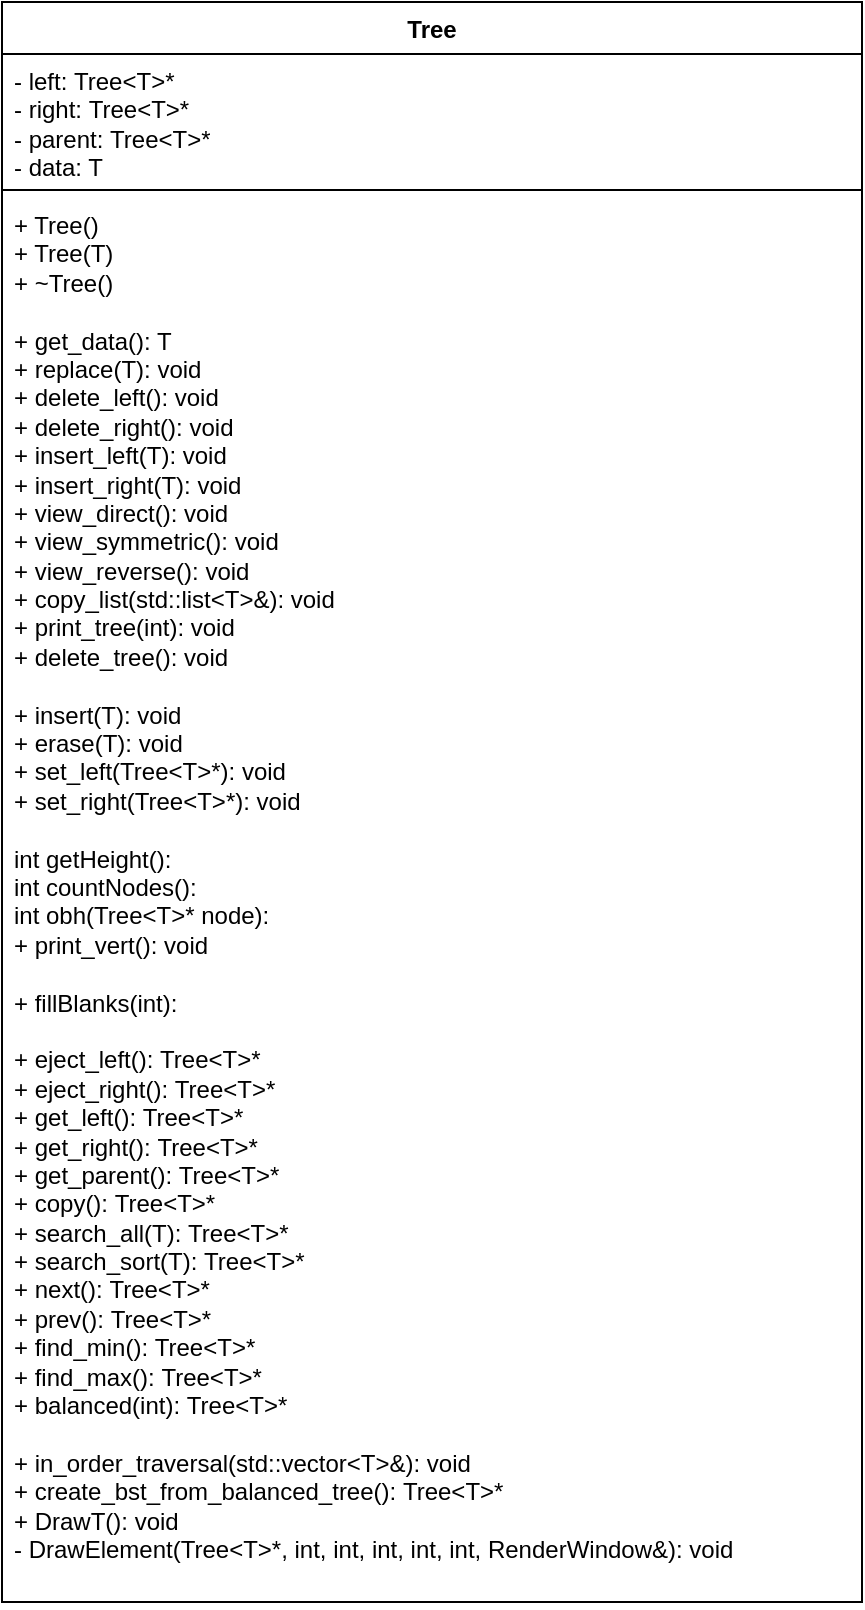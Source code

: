 <mxfile version="24.2.5" type="device">
  <diagram name="Страница — 1" id="s4mWriT41Jr-JxMLOOjL">
    <mxGraphModel dx="712" dy="835" grid="1" gridSize="10" guides="1" tooltips="1" connect="1" arrows="1" fold="1" page="1" pageScale="1" pageWidth="827" pageHeight="1169" math="0" shadow="0">
      <root>
        <mxCell id="0" />
        <mxCell id="1" parent="0" />
        <mxCell id="FIvrHqPwgJ9G6CmQn5tY-2" value="Tree" style="swimlane;fontStyle=1;align=center;verticalAlign=top;childLayout=stackLayout;horizontal=1;startSize=26;horizontalStack=0;resizeParent=1;resizeParentMax=0;resizeLast=0;collapsible=1;marginBottom=0;whiteSpace=wrap;html=1;" vertex="1" parent="1">
          <mxGeometry x="120" y="330" width="430" height="800" as="geometry" />
        </mxCell>
        <mxCell id="FIvrHqPwgJ9G6CmQn5tY-3" value="- left:&amp;nbsp;Tree&amp;lt;T&amp;gt;*&lt;div&gt;- right:&amp;nbsp;Tree&amp;lt;T&amp;gt;*&lt;/div&gt;&lt;div&gt;- parent:&amp;nbsp;Tree&amp;lt;T&amp;gt;*&lt;/div&gt;&lt;div&gt;- data: T&lt;/div&gt;" style="text;strokeColor=none;fillColor=none;align=left;verticalAlign=top;spacingLeft=4;spacingRight=4;overflow=hidden;rotatable=0;points=[[0,0.5],[1,0.5]];portConstraint=eastwest;whiteSpace=wrap;html=1;" vertex="1" parent="FIvrHqPwgJ9G6CmQn5tY-2">
          <mxGeometry y="26" width="430" height="64" as="geometry" />
        </mxCell>
        <mxCell id="FIvrHqPwgJ9G6CmQn5tY-4" value="" style="line;strokeWidth=1;fillColor=none;align=left;verticalAlign=middle;spacingTop=-1;spacingLeft=3;spacingRight=3;rotatable=0;labelPosition=right;points=[];portConstraint=eastwest;strokeColor=inherit;" vertex="1" parent="FIvrHqPwgJ9G6CmQn5tY-2">
          <mxGeometry y="90" width="430" height="8" as="geometry" />
        </mxCell>
        <mxCell id="FIvrHqPwgJ9G6CmQn5tY-5" value="&lt;div&gt;+ Tree()&lt;/div&gt;&lt;div&gt;+ Tree(T)&lt;/div&gt;&lt;div&gt;+ ~Tree()&lt;/div&gt;&lt;div&gt;&lt;br&gt;&lt;/div&gt;&lt;div&gt;+ get_data(): T&lt;/div&gt;&lt;div&gt;+  replace(T):&amp;nbsp;void&lt;/div&gt;&lt;div&gt;+  delete_left():&amp;nbsp;void&lt;/div&gt;&lt;div&gt;+  delete_right():&lt;span style=&quot;background-color: initial;&quot;&gt;&amp;nbsp;void&lt;/span&gt;&lt;/div&gt;&lt;div&gt;+  insert_left(T):&lt;span style=&quot;background-color: initial;&quot;&gt;&amp;nbsp;void&lt;/span&gt;&lt;/div&gt;&lt;div&gt;+  insert_right(T):&lt;span style=&quot;background-color: initial;&quot;&gt;&amp;nbsp;void&lt;/span&gt;&lt;/div&gt;&lt;div&gt;+  view_direct():&lt;span style=&quot;background-color: initial;&quot;&gt;&amp;nbsp;void&lt;/span&gt;&lt;/div&gt;&lt;div&gt;+  view_symmetric():&lt;span style=&quot;background-color: initial;&quot;&gt;&amp;nbsp;void&lt;/span&gt;&lt;/div&gt;&lt;div&gt;+  view_reverse():&lt;span style=&quot;background-color: initial;&quot;&gt;&amp;nbsp;void&lt;/span&gt;&lt;/div&gt;&lt;div&gt;+  copy_list(std::list&amp;lt;T&amp;gt;&amp;amp;):&lt;span style=&quot;background-color: initial;&quot;&gt;&amp;nbsp;void&lt;/span&gt;&lt;/div&gt;&lt;div&gt;+  print_tree(int):&lt;span style=&quot;background-color: initial;&quot;&gt;&amp;nbsp;void&lt;/span&gt;&lt;/div&gt;&lt;div&gt;+  delete_tree():&lt;span style=&quot;background-color: initial;&quot;&gt;&amp;nbsp;void&lt;/span&gt;&lt;/div&gt;&lt;div&gt;&lt;br&gt;&lt;/div&gt;&lt;div&gt;+  insert(T):&lt;span style=&quot;background-color: initial;&quot;&gt;&amp;nbsp;void&lt;/span&gt;&lt;/div&gt;&lt;div&gt;+  erase(T):&lt;span style=&quot;background-color: initial;&quot;&gt;&amp;nbsp;void&lt;/span&gt;&lt;/div&gt;&lt;div&gt;+  set_left(Tree&amp;lt;T&amp;gt;*):&lt;span style=&quot;background-color: initial;&quot;&gt;&amp;nbsp;void&lt;/span&gt;&lt;/div&gt;&lt;div&gt;+  set_right(Tree&amp;lt;T&amp;gt;*):&lt;span style=&quot;background-color: initial;&quot;&gt;&amp;nbsp;void&lt;/span&gt;&lt;/div&gt;&lt;div&gt;&lt;br&gt;&lt;/div&gt;&lt;div&gt;int getHeight():&lt;/div&gt;&lt;div&gt;int countNodes():&lt;/div&gt;&lt;div&gt;int obh(Tree&amp;lt;T&amp;gt;* node):&lt;/div&gt;&lt;div&gt;+  print_vert():&lt;span style=&quot;background-color: initial;&quot;&gt;&amp;nbsp;void&lt;/span&gt;&lt;/div&gt;&lt;div&gt;&lt;br&gt;&lt;/div&gt;&lt;div&gt;+  fillBlanks(int):&lt;/div&gt;&lt;div&gt;&lt;br&gt;&lt;/div&gt;&lt;div&gt;+  eject_left():&amp;nbsp;&lt;span style=&quot;background-color: initial;&quot;&gt;Tree&amp;lt;T&amp;gt;*&lt;/span&gt;&lt;/div&gt;&lt;div&gt;+  eject_right():&lt;span style=&quot;background-color: initial;&quot;&gt;&amp;nbsp;&lt;/span&gt;&lt;span style=&quot;background-color: initial;&quot;&gt;Tree&amp;lt;T&amp;gt;*&lt;/span&gt;&lt;/div&gt;&lt;div&gt;+  get_left():&lt;span style=&quot;background-color: initial;&quot;&gt;&amp;nbsp;&lt;/span&gt;&lt;span style=&quot;background-color: initial;&quot;&gt;Tree&amp;lt;T&amp;gt;*&lt;/span&gt;&lt;/div&gt;&lt;div&gt;+  get_right():&lt;span style=&quot;background-color: initial;&quot;&gt;&amp;nbsp;&lt;/span&gt;&lt;span style=&quot;background-color: initial;&quot;&gt;Tree&amp;lt;T&amp;gt;*&lt;/span&gt;&lt;/div&gt;&lt;div&gt;+  get_parent():&lt;span style=&quot;background-color: initial;&quot;&gt;&amp;nbsp;&lt;/span&gt;&lt;span style=&quot;background-color: initial;&quot;&gt;Tree&amp;lt;T&amp;gt;*&lt;/span&gt;&lt;/div&gt;&lt;div&gt;+  copy():&lt;span style=&quot;background-color: initial;&quot;&gt;&amp;nbsp;&lt;/span&gt;&lt;span style=&quot;background-color: initial;&quot;&gt;Tree&amp;lt;T&amp;gt;*&lt;/span&gt;&lt;/div&gt;&lt;div&gt;+  search_all(T):&lt;span style=&quot;background-color: initial;&quot;&gt;&amp;nbsp;&lt;/span&gt;&lt;span style=&quot;background-color: initial;&quot;&gt;Tree&amp;lt;T&amp;gt;*&lt;/span&gt;&lt;/div&gt;&lt;div&gt;+  search_sort(T):&lt;span style=&quot;background-color: initial;&quot;&gt;&amp;nbsp;&lt;/span&gt;&lt;span style=&quot;background-color: initial;&quot;&gt;Tree&amp;lt;T&amp;gt;*&lt;/span&gt;&lt;/div&gt;&lt;div&gt;+  next():&lt;span style=&quot;background-color: initial;&quot;&gt;&amp;nbsp;&lt;/span&gt;&lt;span style=&quot;background-color: initial;&quot;&gt;Tree&amp;lt;T&amp;gt;*&lt;/span&gt;&lt;/div&gt;&lt;div&gt;+  prev():&lt;span style=&quot;background-color: initial;&quot;&gt;&amp;nbsp;&lt;/span&gt;&lt;span style=&quot;background-color: initial;&quot;&gt;Tree&amp;lt;T&amp;gt;*&lt;/span&gt;&lt;/div&gt;&lt;div&gt;+  find_min():&lt;span style=&quot;background-color: initial;&quot;&gt;&amp;nbsp;&lt;/span&gt;&lt;span style=&quot;background-color: initial;&quot;&gt;Tree&amp;lt;T&amp;gt;*&lt;/span&gt;&lt;/div&gt;&lt;div&gt;+  find_max():&lt;span style=&quot;background-color: initial;&quot;&gt;&amp;nbsp;&lt;/span&gt;&lt;span style=&quot;background-color: initial;&quot;&gt;Tree&amp;lt;T&amp;gt;*&lt;/span&gt;&lt;/div&gt;&lt;div&gt;+  balanced(int):&lt;span style=&quot;background-color: initial;&quot;&gt;&amp;nbsp;&lt;/span&gt;&lt;span style=&quot;background-color: initial;&quot;&gt;Tree&amp;lt;T&amp;gt;*&lt;/span&gt;&lt;/div&gt;&lt;div&gt;&lt;br&gt;&lt;/div&gt;&lt;div&gt;+  in_order_traversal(std::vector&amp;lt;T&amp;gt;&amp;amp;): void&lt;/div&gt;&lt;div&gt;+  create_bst_from_balanced_tree():&lt;span style=&quot;background-color: initial;&quot;&gt;&amp;nbsp;&lt;/span&gt;&lt;span style=&quot;background-color: initial;&quot;&gt;Tree&amp;lt;T&amp;gt;*&lt;/span&gt;&lt;/div&gt;&lt;div&gt;+  DrawT(): void&lt;/div&gt;&lt;div&gt;- DrawElement(Tree&amp;lt;T&amp;gt;*, int, int, int, int, int, RenderWindow&amp;amp;): void&lt;/div&gt;" style="text;strokeColor=none;fillColor=none;align=left;verticalAlign=top;spacingLeft=4;spacingRight=4;overflow=hidden;rotatable=0;points=[[0,0.5],[1,0.5]];portConstraint=eastwest;whiteSpace=wrap;html=1;" vertex="1" parent="FIvrHqPwgJ9G6CmQn5tY-2">
          <mxGeometry y="98" width="430" height="702" as="geometry" />
        </mxCell>
      </root>
    </mxGraphModel>
  </diagram>
</mxfile>
